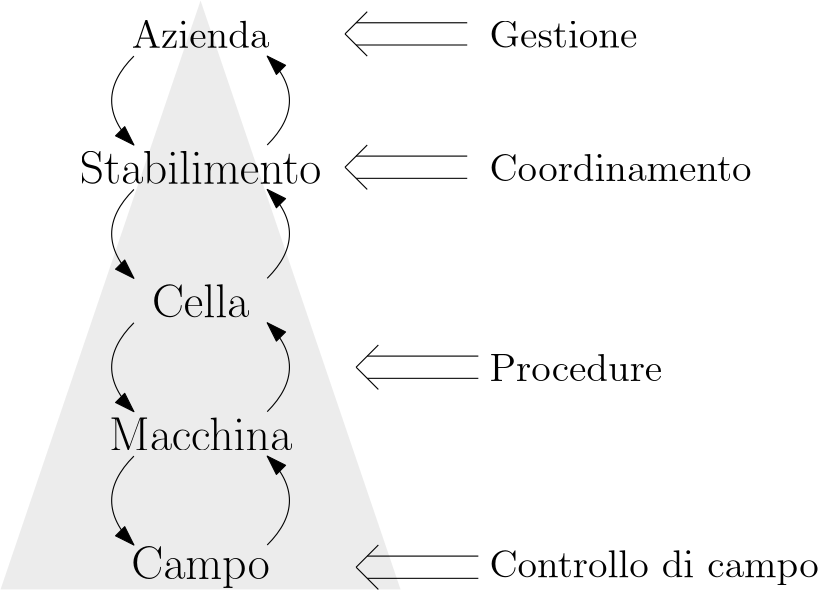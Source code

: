 <?xml version="1.0"?>
<!DOCTYPE ipe SYSTEM "ipe.dtd">
<ipe version="70218" creator="Ipe 7.2.28">
<info created="D:20240930115811" modified="D:20240930121119"/>
<ipestyle name="basic">
<symbol name="arrow/arc(spx)">
<path stroke="sym-stroke" fill="sym-stroke" pen="sym-pen">
0 0 m
-1 0.333 l
-1 -0.333 l
h
</path>
</symbol>
<symbol name="arrow/farc(spx)">
<path stroke="sym-stroke" fill="white" pen="sym-pen">
0 0 m
-1 0.333 l
-1 -0.333 l
h
</path>
</symbol>
<symbol name="arrow/ptarc(spx)">
<path stroke="sym-stroke" fill="sym-stroke" pen="sym-pen">
0 0 m
-1 0.333 l
-0.8 0 l
-1 -0.333 l
h
</path>
</symbol>
<symbol name="arrow/fptarc(spx)">
<path stroke="sym-stroke" fill="white" pen="sym-pen">
0 0 m
-1 0.333 l
-0.8 0 l
-1 -0.333 l
h
</path>
</symbol>
<symbol name="mark/circle(sx)" transformations="translations">
<path fill="sym-stroke">
0.6 0 0 0.6 0 0 e
0.4 0 0 0.4 0 0 e
</path>
</symbol>
<symbol name="mark/disk(sx)" transformations="translations">
<path fill="sym-stroke">
0.6 0 0 0.6 0 0 e
</path>
</symbol>
<symbol name="mark/fdisk(sfx)" transformations="translations">
<group>
<path fill="sym-fill">
0.5 0 0 0.5 0 0 e
</path>
<path fill="sym-stroke" fillrule="eofill">
0.6 0 0 0.6 0 0 e
0.4 0 0 0.4 0 0 e
</path>
</group>
</symbol>
<symbol name="mark/box(sx)" transformations="translations">
<path fill="sym-stroke" fillrule="eofill">
-0.6 -0.6 m
0.6 -0.6 l
0.6 0.6 l
-0.6 0.6 l
h
-0.4 -0.4 m
0.4 -0.4 l
0.4 0.4 l
-0.4 0.4 l
h
</path>
</symbol>
<symbol name="mark/square(sx)" transformations="translations">
<path fill="sym-stroke">
-0.6 -0.6 m
0.6 -0.6 l
0.6 0.6 l
-0.6 0.6 l
h
</path>
</symbol>
<symbol name="mark/fsquare(sfx)" transformations="translations">
<group>
<path fill="sym-fill">
-0.5 -0.5 m
0.5 -0.5 l
0.5 0.5 l
-0.5 0.5 l
h
</path>
<path fill="sym-stroke" fillrule="eofill">
-0.6 -0.6 m
0.6 -0.6 l
0.6 0.6 l
-0.6 0.6 l
h
-0.4 -0.4 m
0.4 -0.4 l
0.4 0.4 l
-0.4 0.4 l
h
</path>
</group>
</symbol>
<symbol name="mark/cross(sx)" transformations="translations">
<group>
<path fill="sym-stroke">
-0.43 -0.57 m
0.57 0.43 l
0.43 0.57 l
-0.57 -0.43 l
h
</path>
<path fill="sym-stroke">
-0.43 0.57 m
0.57 -0.43 l
0.43 -0.57 l
-0.57 0.43 l
h
</path>
</group>
</symbol>
<symbol name="arrow/fnormal(spx)">
<path stroke="sym-stroke" fill="white" pen="sym-pen">
0 0 m
-1 0.333 l
-1 -0.333 l
h
</path>
</symbol>
<symbol name="arrow/pointed(spx)">
<path stroke="sym-stroke" fill="sym-stroke" pen="sym-pen">
0 0 m
-1 0.333 l
-0.8 0 l
-1 -0.333 l
h
</path>
</symbol>
<symbol name="arrow/fpointed(spx)">
<path stroke="sym-stroke" fill="white" pen="sym-pen">
0 0 m
-1 0.333 l
-0.8 0 l
-1 -0.333 l
h
</path>
</symbol>
<symbol name="arrow/linear(spx)">
<path stroke="sym-stroke" pen="sym-pen">
-1 0.333 m
0 0 l
-1 -0.333 l
</path>
</symbol>
<symbol name="arrow/fdouble(spx)">
<path stroke="sym-stroke" fill="white" pen="sym-pen">
0 0 m
-1 0.333 l
-1 -0.333 l
h
-1 0 m
-2 0.333 l
-2 -0.333 l
h
</path>
</symbol>
<symbol name="arrow/double(spx)">
<path stroke="sym-stroke" fill="sym-stroke" pen="sym-pen">
0 0 m
-1 0.333 l
-1 -0.333 l
h
-1 0 m
-2 0.333 l
-2 -0.333 l
h
</path>
</symbol>
<symbol name="arrow/mid-normal(spx)">
<path stroke="sym-stroke" fill="sym-stroke" pen="sym-pen">
0.5 0 m
-0.5 0.333 l
-0.5 -0.333 l
h
</path>
</symbol>
<symbol name="arrow/mid-fnormal(spx)">
<path stroke="sym-stroke" fill="white" pen="sym-pen">
0.5 0 m
-0.5 0.333 l
-0.5 -0.333 l
h
</path>
</symbol>
<symbol name="arrow/mid-pointed(spx)">
<path stroke="sym-stroke" fill="sym-stroke" pen="sym-pen">
0.5 0 m
-0.5 0.333 l
-0.3 0 l
-0.5 -0.333 l
h
</path>
</symbol>
<symbol name="arrow/mid-fpointed(spx)">
<path stroke="sym-stroke" fill="white" pen="sym-pen">
0.5 0 m
-0.5 0.333 l
-0.3 0 l
-0.5 -0.333 l
h
</path>
</symbol>
<symbol name="arrow/mid-double(spx)">
<path stroke="sym-stroke" fill="sym-stroke" pen="sym-pen">
1 0 m
0 0.333 l
0 -0.333 l
h
0 0 m
-1 0.333 l
-1 -0.333 l
h
</path>
</symbol>
<symbol name="arrow/mid-fdouble(spx)">
<path stroke="sym-stroke" fill="white" pen="sym-pen">
1 0 m
0 0.333 l
0 -0.333 l
h
0 0 m
-1 0.333 l
-1 -0.333 l
h
</path>
</symbol>
<anglesize name="22.5 deg" value="22.5"/>
<anglesize name="30 deg" value="30"/>
<anglesize name="45 deg" value="45"/>
<anglesize name="60 deg" value="60"/>
<anglesize name="90 deg" value="90"/>
<arrowsize name="large" value="10"/>
<arrowsize name="small" value="5"/>
<arrowsize name="tiny" value="3"/>
<color name="blue" value="0 0 1"/>
<color name="brown" value="0.647 0.165 0.165"/>
<color name="darkblue" value="0 0 0.545"/>
<color name="darkcyan" value="0 0.545 0.545"/>
<color name="darkgray" value="0.663"/>
<color name="darkgreen" value="0 0.392 0"/>
<color name="darkmagenta" value="0.545 0 0.545"/>
<color name="darkorange" value="1 0.549 0"/>
<color name="darkred" value="0.545 0 0"/>
<color name="gold" value="1 0.843 0"/>
<color name="gray" value="0.745"/>
<color name="green" value="0 1 0"/>
<color name="lightblue" value="0.678 0.847 0.902"/>
<color name="lightcyan" value="0.878 1 1"/>
<color name="lightgray" value="0.827"/>
<color name="lightgreen" value="0.565 0.933 0.565"/>
<color name="lightyellow" value="1 1 0.878"/>
<color name="navy" value="0 0 0.502"/>
<color name="orange" value="1 0.647 0"/>
<color name="pink" value="1 0.753 0.796"/>
<color name="purple" value="0.627 0.125 0.941"/>
<color name="red" value="1 0 0"/>
<color name="seagreen" value="0.18 0.545 0.341"/>
<color name="turquoise" value="0.251 0.878 0.816"/>
<color name="violet" value="0.933 0.51 0.933"/>
<color name="yellow" value="1 1 0"/>
<dashstyle name="dash dot dotted" value="[4 2 1 2 1 2] 0"/>
<dashstyle name="dash dotted" value="[4 2 1 2] 0"/>
<dashstyle name="dashed" value="[4] 0"/>
<dashstyle name="dotted" value="[1 3] 0"/>
<gridsize name="10 pts (~3.5 mm)" value="10"/>
<gridsize name="14 pts (~5 mm)" value="14"/>
<gridsize name="16 pts (~6 mm)" value="16"/>
<gridsize name="20 pts (~7 mm)" value="20"/>
<gridsize name="28 pts (~10 mm)" value="28"/>
<gridsize name="32 pts (~12 mm)" value="32"/>
<gridsize name="4 pts" value="4"/>
<gridsize name="56 pts (~20 mm)" value="56"/>
<gridsize name="8 pts (~3 mm)" value="8"/>
<opacity name="10%" value="0.1"/>
<opacity name="30%" value="0.3"/>
<opacity name="50%" value="0.5"/>
<opacity name="75%" value="0.75"/>
<pen name="fat" value="1.2"/>
<pen name="heavier" value="0.8"/>
<pen name="ultrafat" value="2"/>
<symbolsize name="large" value="5"/>
<symbolsize name="small" value="2"/>
<symbolsize name="tiny" value="1.1"/>
<textsize name="Huge" value="\Huge"/>
<textsize name="LARGE" value="\LARGE"/>
<textsize name="Large" value="\Large"/>
<textsize name="footnote" value="\footnotesize"/>
<textsize name="huge" value="\huge"/>
<textsize name="large" value="\large"/>
<textsize name="script" value="\scriptsize"/>
<textsize name="small" value="\small"/>
<textsize name="tiny" value="\tiny"/>
<textstyle name="center" begin="\begin{center}" end="\end{center}"/>
<textstyle name="item" begin="\begin{itemize}\item{}" end="\end{itemize}"/>
<textstyle name="itemize" begin="\begin{itemize}" end="\end{itemize}"/>
<tiling name="falling" angle="-60" step="4" width="1"/>
<tiling name="rising" angle="30" step="4" width="1"/>
</ipestyle>
<page>
<layer name="alpha"/>
<view layers="alpha" active="alpha"/>
<path layer="alpha" fill="0.753" opacity="30%" stroke-opacity="opaque">
264 644 m
192 432 l
336 432 l
264 644 l
</path>
<text matrix="1 0 0 1 0 32" transformations="translations" pos="264 600" stroke="black" type="label" width="49.55" height="9.963" depth="0" halign="center" valign="center" size="Large">Azienda</text>
<text matrix="1 0 0 1 0 -16" transformations="translations" pos="264 600" stroke="black" type="label" width="87.099" height="11.955" depth="0" halign="center" valign="center" size="LARGE">Stabilimento</text>
<path stroke="black" arrow="normal/normal">
240 624 m
224 608
240 592 c
</path>
<path stroke="black" arrow="normal/normal">
288 592 m
304 608
288 624 c
</path>
<text matrix="1 0 0 1 0 -64" transformations="translations" pos="264 600" stroke="black" type="label" width="34.98" height="11.955" depth="0" halign="center" valign="center" size="LARGE">Cella</text>
<path matrix="1 0 0 1 0 -48" stroke="black" arrow="normal/normal">
240 624 m
224 608
240 592 c
</path>
<path matrix="1 0 0 1 0 -48" stroke="black" arrow="normal/normal">
288 592 m
304 608
288 624 c
</path>
<text matrix="1 0 0 1 0 -112" transformations="translations" pos="264 600" stroke="black" type="label" width="65.854" height="11.955" depth="0" halign="center" valign="center" size="LARGE">Macchina</text>
<path matrix="1 0 0 1 0 -96" stroke="black" arrow="normal/normal">
240 624 m
224 608
240 592 c
</path>
<path matrix="1 0 0 1 0 -96" stroke="black" arrow="normal/normal">
288 592 m
304 608
288 624 c
</path>
<text matrix="1 0 0 1 0 -160" transformations="translations" pos="264 600" stroke="black" type="label" width="49.82" height="11.76" depth="3.35" halign="center" valign="center" size="LARGE">Campo</text>
<path matrix="1 0 0 1 0 -144" stroke="black" arrow="normal/normal">
240 624 m
224 608
240 592 c
</path>
<path matrix="1 0 0 1 0 -144" stroke="black" arrow="normal/normal">
288 592 m
304 608
288 624 c
</path>
<text matrix="1 0 0 1 104 32" transformations="translations" pos="264 600" stroke="black" type="label" width="53.241" height="9.803" depth="0" valign="center" size="Large">Gestione</text>
<text matrix="1 0 0 1 104 -16" transformations="translations" pos="264 600" stroke="black" type="label" width="94.428" height="9.963" depth="0" valign="center" size="Large">Coordinamento</text>
<text matrix="1 0 0 1 104 -88" transformations="translations" pos="264 600" stroke="black" type="label" width="62.234" height="9.963" depth="0" valign="center" size="Large">Procedure</text>
<text matrix="1 0 0 1 104 -160" transformations="translations" pos="264 600" stroke="black" type="label" width="118.62" height="9.962" depth="2.79" valign="center" size="Large">Controllo di campo</text>
<path matrix="1 0 0 1 -4 0" stroke="black">
364 588 m
324 588 l
</path>
<path matrix="1 0 0 1 -4 0" stroke="black">
324 580 m
364 580 l
</path>
<path matrix="1 0 0 1 -4 0" stroke="black">
320 584 m
328 592 l
</path>
<path matrix="1 0 0 1 -4 0" stroke="black">
320 584 m
328 576 l
</path>
<path matrix="1 0 0 1 -4 48" stroke="black">
364 588 m
324 588 l
</path>
<path matrix="1 0 0 1 -4 48" stroke="black">
324 580 m
364 580 l
</path>
<path matrix="1 0 0 1 -4 48" stroke="black">
320 584 m
328 592 l
</path>
<path matrix="1 0 0 1 -4 48" stroke="black">
320 584 m
328 576 l
</path>
<path matrix="1 0 0 1 0 -72" stroke="black">
364 588 m
324 588 l
</path>
<path matrix="1 0 0 1 0 -72" stroke="black">
324 580 m
364 580 l
</path>
<path matrix="1 0 0 1 0 -72" stroke="black">
320 584 m
328 592 l
</path>
<path matrix="1 0 0 1 0 -72" stroke="black">
320 584 m
328 576 l
</path>
<path matrix="1 0 0 1 0 -144" stroke="black">
364 588 m
324 588 l
</path>
<path matrix="1 0 0 1 0 -144" stroke="black">
324 580 m
364 580 l
</path>
<path matrix="1 0 0 1 0 -144" stroke="black">
320 584 m
328 592 l
</path>
<path matrix="1 0 0 1 0 -144" stroke="black">
320 584 m
328 576 l
</path>
</page>
</ipe>
